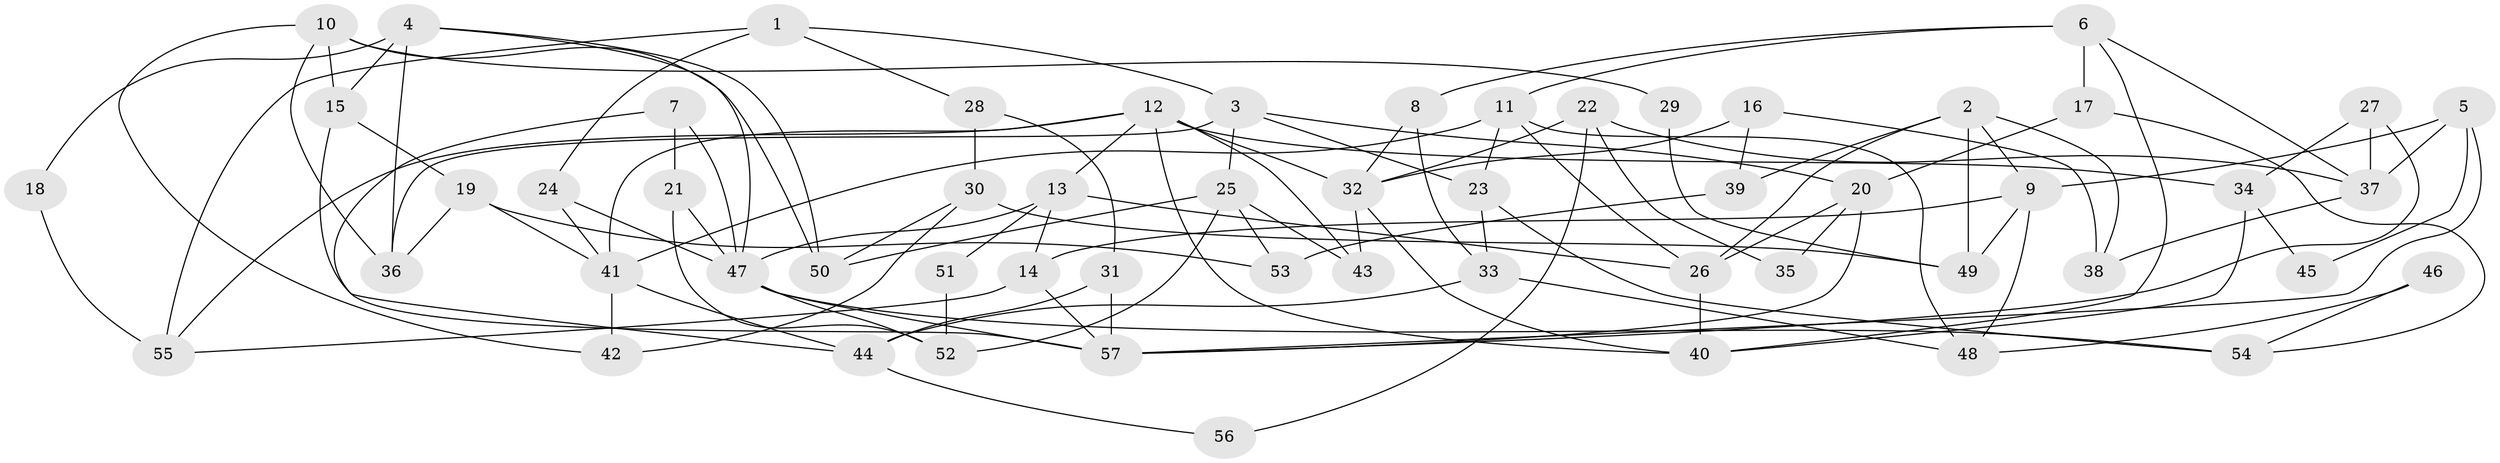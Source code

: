 // coarse degree distribution, {2: 0.29411764705882354, 5: 0.23529411764705882, 3: 0.058823529411764705, 1: 0.058823529411764705, 4: 0.058823529411764705, 6: 0.17647058823529413, 9: 0.11764705882352941}
// Generated by graph-tools (version 1.1) at 2025/55/03/04/25 21:55:33]
// undirected, 57 vertices, 114 edges
graph export_dot {
graph [start="1"]
  node [color=gray90,style=filled];
  1;
  2;
  3;
  4;
  5;
  6;
  7;
  8;
  9;
  10;
  11;
  12;
  13;
  14;
  15;
  16;
  17;
  18;
  19;
  20;
  21;
  22;
  23;
  24;
  25;
  26;
  27;
  28;
  29;
  30;
  31;
  32;
  33;
  34;
  35;
  36;
  37;
  38;
  39;
  40;
  41;
  42;
  43;
  44;
  45;
  46;
  47;
  48;
  49;
  50;
  51;
  52;
  53;
  54;
  55;
  56;
  57;
  1 -- 3;
  1 -- 55;
  1 -- 24;
  1 -- 28;
  2 -- 9;
  2 -- 26;
  2 -- 38;
  2 -- 39;
  2 -- 49;
  3 -- 25;
  3 -- 23;
  3 -- 20;
  3 -- 36;
  4 -- 50;
  4 -- 15;
  4 -- 18;
  4 -- 36;
  4 -- 47;
  5 -- 9;
  5 -- 57;
  5 -- 37;
  5 -- 45;
  6 -- 40;
  6 -- 8;
  6 -- 11;
  6 -- 17;
  6 -- 37;
  7 -- 44;
  7 -- 47;
  7 -- 21;
  8 -- 32;
  8 -- 33;
  9 -- 14;
  9 -- 48;
  9 -- 49;
  10 -- 36;
  10 -- 42;
  10 -- 15;
  10 -- 29;
  10 -- 50;
  11 -- 26;
  11 -- 23;
  11 -- 41;
  11 -- 48;
  12 -- 41;
  12 -- 13;
  12 -- 32;
  12 -- 34;
  12 -- 40;
  12 -- 43;
  12 -- 55;
  13 -- 47;
  13 -- 26;
  13 -- 14;
  13 -- 51;
  14 -- 57;
  14 -- 55;
  15 -- 19;
  15 -- 57;
  16 -- 38;
  16 -- 32;
  16 -- 39;
  17 -- 20;
  17 -- 54;
  18 -- 55;
  19 -- 41;
  19 -- 36;
  19 -- 53;
  20 -- 57;
  20 -- 26;
  20 -- 35;
  21 -- 47;
  21 -- 52;
  22 -- 32;
  22 -- 37;
  22 -- 35;
  22 -- 56;
  23 -- 54;
  23 -- 33;
  24 -- 47;
  24 -- 41;
  25 -- 52;
  25 -- 53;
  25 -- 43;
  25 -- 50;
  26 -- 40;
  27 -- 37;
  27 -- 34;
  27 -- 57;
  28 -- 30;
  28 -- 31;
  29 -- 49;
  30 -- 49;
  30 -- 50;
  30 -- 42;
  31 -- 57;
  31 -- 44;
  32 -- 43;
  32 -- 40;
  33 -- 44;
  33 -- 48;
  34 -- 40;
  34 -- 45;
  37 -- 38;
  39 -- 53;
  41 -- 42;
  41 -- 44;
  44 -- 56;
  46 -- 48;
  46 -- 54;
  47 -- 57;
  47 -- 52;
  47 -- 54;
  51 -- 52;
}
